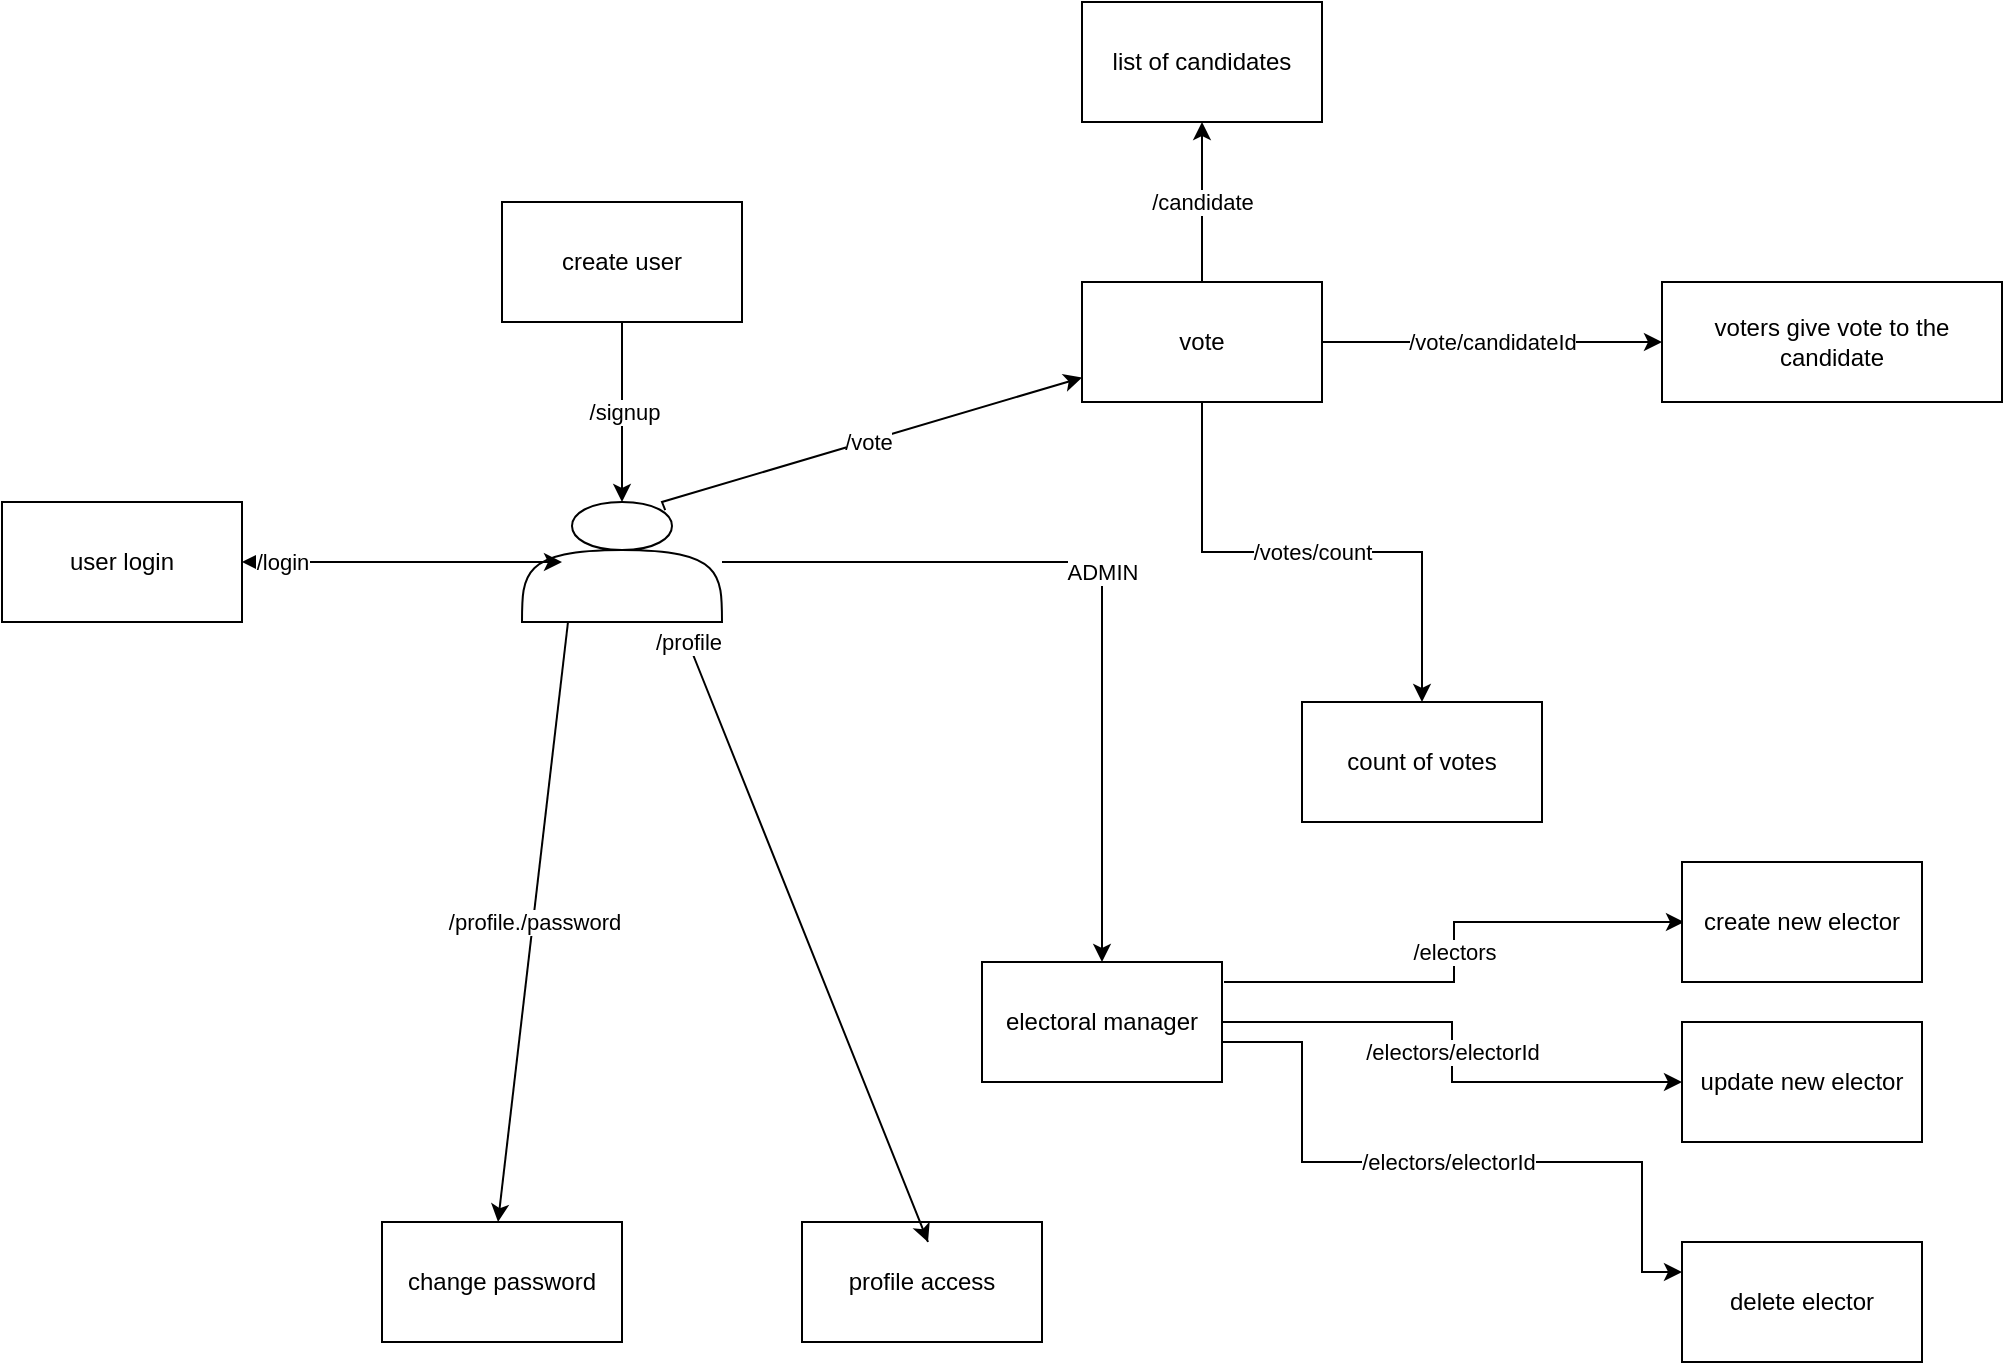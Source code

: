 <mxfile version="24.8.3">
  <diagram name="Page-1" id="0lF3TCHJaRQa270VPTUs">
    <mxGraphModel dx="1734" dy="1473" grid="1" gridSize="10" guides="1" tooltips="1" connect="1" arrows="1" fold="1" page="1" pageScale="1" pageWidth="850" pageHeight="1100" math="0" shadow="0">
      <root>
        <mxCell id="0" />
        <mxCell id="1" parent="0" />
        <mxCell id="aeQEoD4-bBRvYs2o2djn-4" value="/signup" style="edgeStyle=orthogonalEdgeStyle;rounded=0;orthogonalLoop=1;jettySize=auto;html=1;" edge="1" parent="1" source="aeQEoD4-bBRvYs2o2djn-2">
          <mxGeometry relative="1" as="geometry">
            <mxPoint x="90" y="190" as="targetPoint" />
          </mxGeometry>
        </mxCell>
        <mxCell id="aeQEoD4-bBRvYs2o2djn-2" value="create user" style="rounded=0;whiteSpace=wrap;html=1;" vertex="1" parent="1">
          <mxGeometry x="30" y="40" width="120" height="60" as="geometry" />
        </mxCell>
        <mxCell id="aeQEoD4-bBRvYs2o2djn-5" value="profile access" style="rounded=0;whiteSpace=wrap;html=1;" vertex="1" parent="1">
          <mxGeometry x="180" y="550" width="120" height="60" as="geometry" />
        </mxCell>
        <mxCell id="aeQEoD4-bBRvYs2o2djn-10" value="change password" style="rounded=0;whiteSpace=wrap;html=1;" vertex="1" parent="1">
          <mxGeometry x="-30" y="550" width="120" height="60" as="geometry" />
        </mxCell>
        <mxCell id="aeQEoD4-bBRvYs2o2djn-24" value="" style="edgeStyle=orthogonalEdgeStyle;rounded=0;orthogonalLoop=1;jettySize=auto;html=1;" edge="1" parent="1" source="aeQEoD4-bBRvYs2o2djn-14" target="aeQEoD4-bBRvYs2o2djn-23">
          <mxGeometry relative="1" as="geometry" />
        </mxCell>
        <mxCell id="aeQEoD4-bBRvYs2o2djn-34" value="ADMIN" style="edgeStyle=orthogonalEdgeStyle;rounded=0;orthogonalLoop=1;jettySize=auto;html=1;" edge="1" parent="1" source="aeQEoD4-bBRvYs2o2djn-14" target="aeQEoD4-bBRvYs2o2djn-33">
          <mxGeometry relative="1" as="geometry" />
        </mxCell>
        <mxCell id="aeQEoD4-bBRvYs2o2djn-14" value="" style="shape=actor;whiteSpace=wrap;html=1;" vertex="1" parent="1">
          <mxGeometry x="40" y="190" width="100" height="60" as="geometry" />
        </mxCell>
        <mxCell id="aeQEoD4-bBRvYs2o2djn-17" value="/vote" style="endArrow=classic;html=1;rounded=0;exitX=0.716;exitY=0.067;exitDx=0;exitDy=0;exitPerimeter=0;" edge="1" parent="1" source="aeQEoD4-bBRvYs2o2djn-14" target="aeQEoD4-bBRvYs2o2djn-18">
          <mxGeometry width="50" height="50" relative="1" as="geometry">
            <mxPoint x="630" y="310" as="sourcePoint" />
            <mxPoint x="380" y="110" as="targetPoint" />
            <Array as="points">
              <mxPoint x="110" y="190" />
            </Array>
          </mxGeometry>
        </mxCell>
        <mxCell id="aeQEoD4-bBRvYs2o2djn-20" value="/vote/candidateId" style="edgeStyle=orthogonalEdgeStyle;rounded=0;orthogonalLoop=1;jettySize=auto;html=1;" edge="1" parent="1" source="aeQEoD4-bBRvYs2o2djn-18" target="aeQEoD4-bBRvYs2o2djn-19">
          <mxGeometry relative="1" as="geometry" />
        </mxCell>
        <mxCell id="aeQEoD4-bBRvYs2o2djn-22" value="/candidate" style="edgeStyle=orthogonalEdgeStyle;rounded=0;orthogonalLoop=1;jettySize=auto;html=1;" edge="1" parent="1" source="aeQEoD4-bBRvYs2o2djn-18" target="aeQEoD4-bBRvYs2o2djn-21">
          <mxGeometry relative="1" as="geometry" />
        </mxCell>
        <mxCell id="aeQEoD4-bBRvYs2o2djn-28" value="/votes/count" style="edgeStyle=orthogonalEdgeStyle;rounded=0;orthogonalLoop=1;jettySize=auto;html=1;" edge="1" parent="1" source="aeQEoD4-bBRvYs2o2djn-18" target="aeQEoD4-bBRvYs2o2djn-27">
          <mxGeometry relative="1" as="geometry" />
        </mxCell>
        <mxCell id="aeQEoD4-bBRvYs2o2djn-18" value="vote" style="rounded=0;whiteSpace=wrap;html=1;" vertex="1" parent="1">
          <mxGeometry x="320" y="80" width="120" height="60" as="geometry" />
        </mxCell>
        <mxCell id="aeQEoD4-bBRvYs2o2djn-19" value="voters give vote to the candidate" style="rounded=0;whiteSpace=wrap;html=1;" vertex="1" parent="1">
          <mxGeometry x="610" y="80" width="170" height="60" as="geometry" />
        </mxCell>
        <mxCell id="aeQEoD4-bBRvYs2o2djn-21" value="list of candidates" style="rounded=0;whiteSpace=wrap;html=1;" vertex="1" parent="1">
          <mxGeometry x="320" y="-60" width="120" height="60" as="geometry" />
        </mxCell>
        <mxCell id="aeQEoD4-bBRvYs2o2djn-23" value="user login" style="whiteSpace=wrap;html=1;" vertex="1" parent="1">
          <mxGeometry x="-220" y="190" width="120" height="60" as="geometry" />
        </mxCell>
        <mxCell id="aeQEoD4-bBRvYs2o2djn-26" value="/login" style="endArrow=classic;html=1;rounded=0;" edge="1" parent="1">
          <mxGeometry width="50" height="50" relative="1" as="geometry">
            <mxPoint x="40" y="220" as="sourcePoint" />
            <mxPoint x="60" y="220" as="targetPoint" />
            <Array as="points">
              <mxPoint x="-90" y="220" />
            </Array>
          </mxGeometry>
        </mxCell>
        <mxCell id="aeQEoD4-bBRvYs2o2djn-27" value="count of votes" style="rounded=0;whiteSpace=wrap;html=1;" vertex="1" parent="1">
          <mxGeometry x="430" y="290" width="120" height="60" as="geometry" />
        </mxCell>
        <mxCell id="aeQEoD4-bBRvYs2o2djn-31" value="/profile" style="endArrow=classic;html=1;rounded=0;exitX=0.5;exitY=0;exitDx=0;exitDy=0;entryX=0.5;entryY=0;entryDx=0;entryDy=0;" edge="1" parent="1">
          <mxGeometry width="50" height="50" relative="1" as="geometry">
            <mxPoint x="243" y="560" as="sourcePoint" />
            <mxPoint x="243" y="560" as="targetPoint" />
            <Array as="points">
              <mxPoint x="123" y="260" />
            </Array>
          </mxGeometry>
        </mxCell>
        <mxCell id="aeQEoD4-bBRvYs2o2djn-32" value="/profile./password" style="endArrow=classic;html=1;rounded=0;exitX=0.25;exitY=1;exitDx=0;exitDy=0;entryX=0.5;entryY=0;entryDx=0;entryDy=0;" edge="1" parent="1">
          <mxGeometry width="50" height="50" relative="1" as="geometry">
            <mxPoint x="63" y="250" as="sourcePoint" />
            <mxPoint x="28" y="550" as="targetPoint" />
          </mxGeometry>
        </mxCell>
        <mxCell id="aeQEoD4-bBRvYs2o2djn-36" value="/electors" style="edgeStyle=orthogonalEdgeStyle;rounded=0;orthogonalLoop=1;jettySize=auto;html=1;" edge="1" parent="1">
          <mxGeometry relative="1" as="geometry">
            <mxPoint x="391" y="430.04" as="sourcePoint" />
            <mxPoint x="621" y="400.04" as="targetPoint" />
            <Array as="points">
              <mxPoint x="506" y="430" />
              <mxPoint x="506" y="400" />
            </Array>
          </mxGeometry>
        </mxCell>
        <mxCell id="aeQEoD4-bBRvYs2o2djn-38" value="/electors/electorId" style="edgeStyle=orthogonalEdgeStyle;rounded=0;orthogonalLoop=1;jettySize=auto;html=1;" edge="1" parent="1" source="aeQEoD4-bBRvYs2o2djn-33" target="aeQEoD4-bBRvYs2o2djn-37">
          <mxGeometry relative="1" as="geometry" />
        </mxCell>
        <mxCell id="aeQEoD4-bBRvYs2o2djn-40" value="/electors/electorId" style="edgeStyle=orthogonalEdgeStyle;rounded=0;orthogonalLoop=1;jettySize=auto;html=1;entryX=0;entryY=0.25;entryDx=0;entryDy=0;" edge="1" parent="1" target="aeQEoD4-bBRvYs2o2djn-39">
          <mxGeometry relative="1" as="geometry">
            <mxPoint x="390" y="460" as="sourcePoint" />
            <mxPoint x="600" y="570" as="targetPoint" />
            <Array as="points">
              <mxPoint x="430" y="460" />
              <mxPoint x="430" y="520" />
              <mxPoint x="600" y="520" />
              <mxPoint x="600" y="575" />
            </Array>
          </mxGeometry>
        </mxCell>
        <mxCell id="aeQEoD4-bBRvYs2o2djn-33" value="electoral manager" style="whiteSpace=wrap;html=1;" vertex="1" parent="1">
          <mxGeometry x="270" y="420" width="120" height="60" as="geometry" />
        </mxCell>
        <mxCell id="aeQEoD4-bBRvYs2o2djn-35" value="create new elector" style="whiteSpace=wrap;html=1;" vertex="1" parent="1">
          <mxGeometry x="620" y="370" width="120" height="60" as="geometry" />
        </mxCell>
        <mxCell id="aeQEoD4-bBRvYs2o2djn-37" value="update new elector" style="whiteSpace=wrap;html=1;" vertex="1" parent="1">
          <mxGeometry x="620" y="450" width="120" height="60" as="geometry" />
        </mxCell>
        <mxCell id="aeQEoD4-bBRvYs2o2djn-39" value="delete elector" style="whiteSpace=wrap;html=1;" vertex="1" parent="1">
          <mxGeometry x="620" y="560" width="120" height="60" as="geometry" />
        </mxCell>
      </root>
    </mxGraphModel>
  </diagram>
</mxfile>
